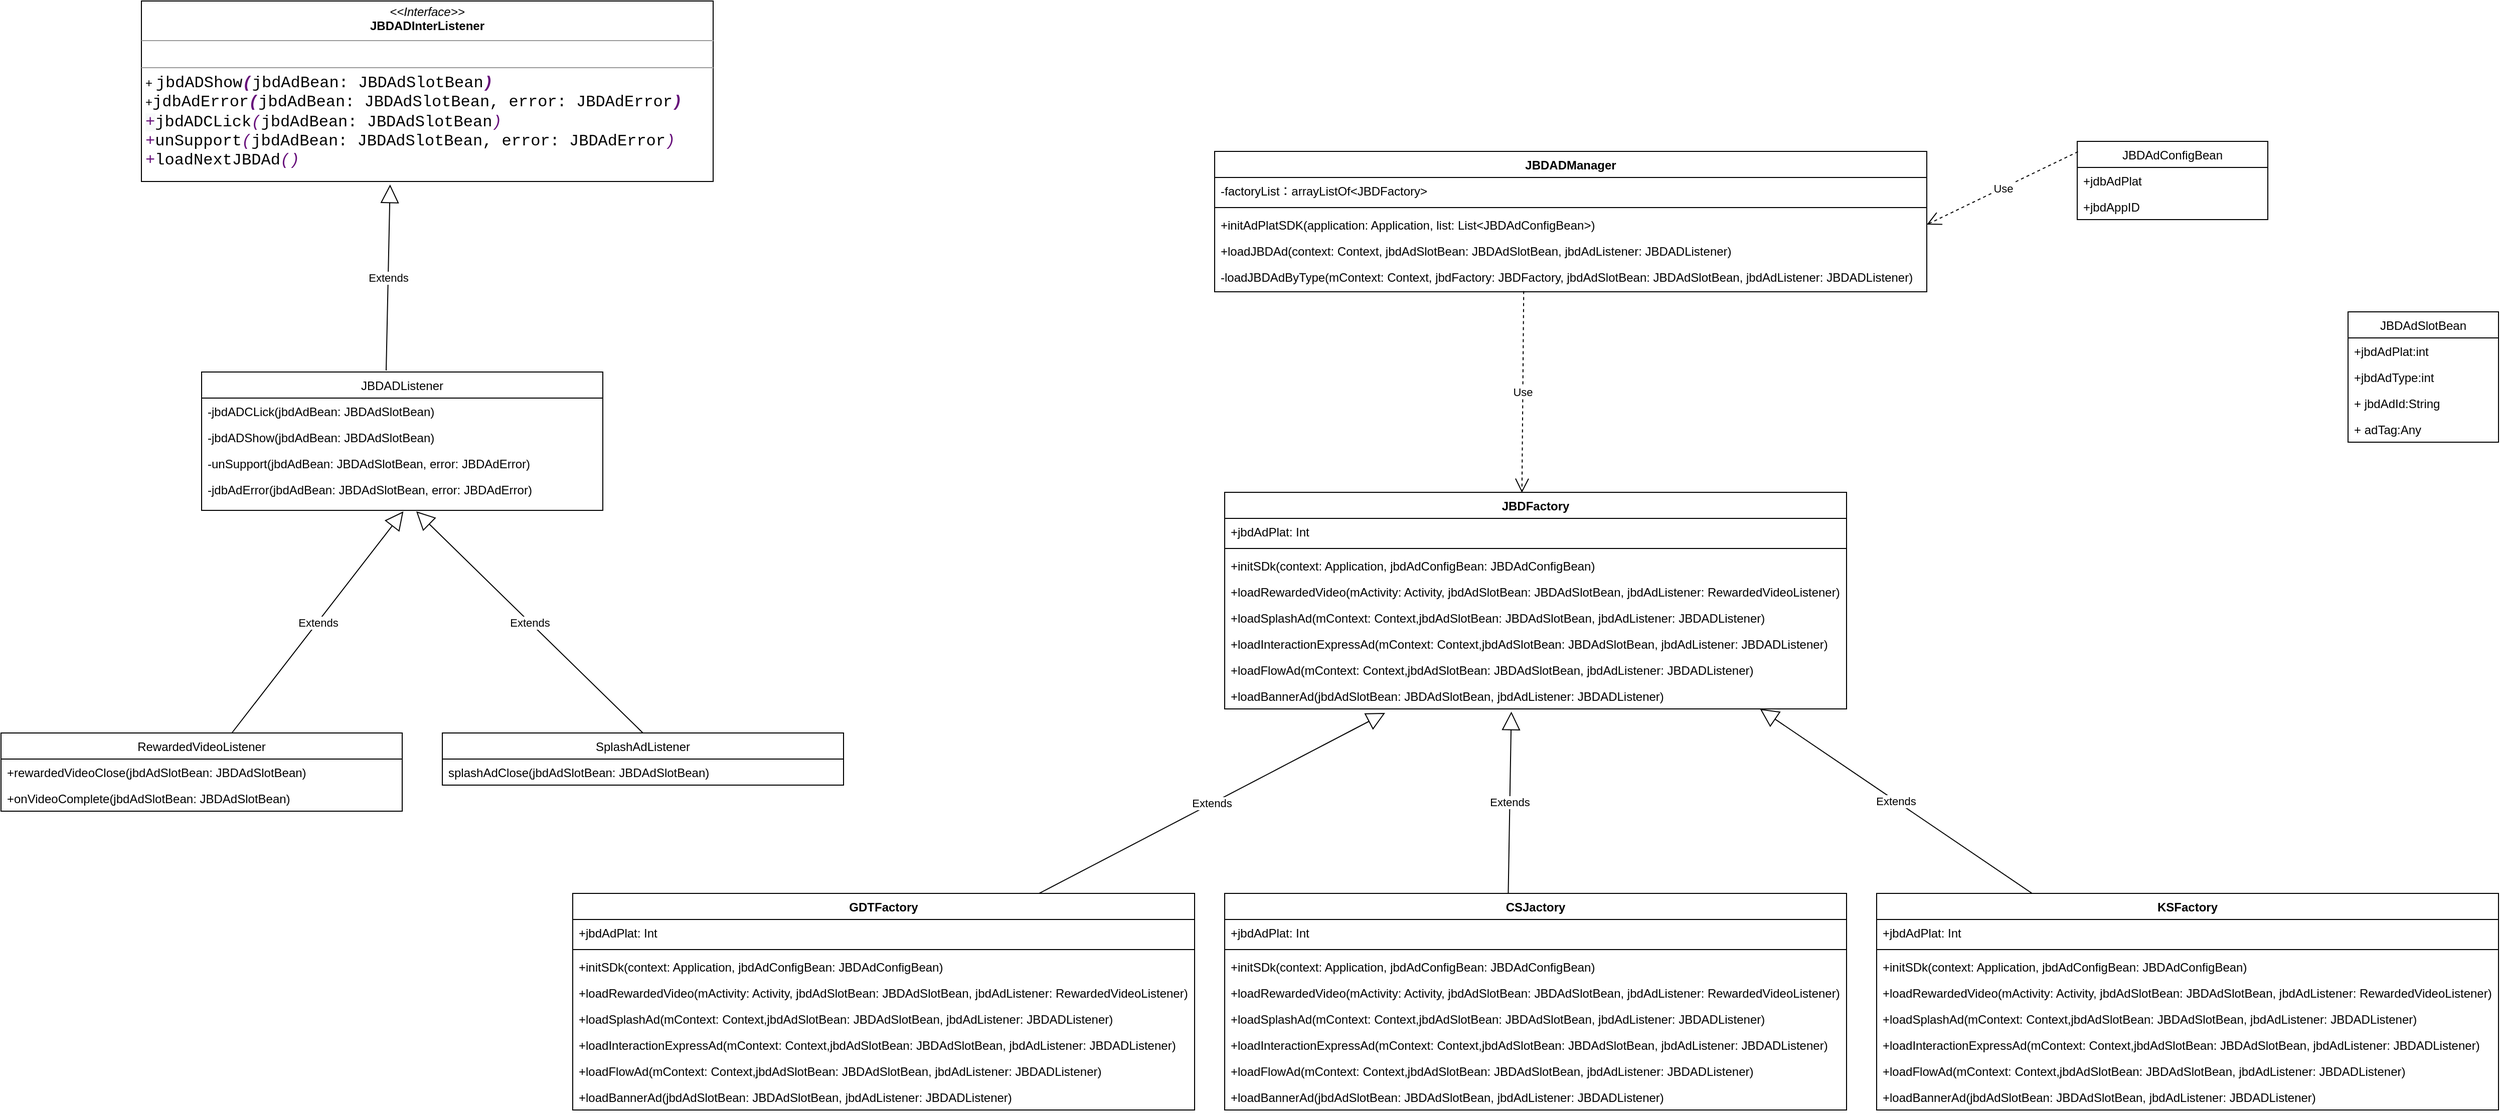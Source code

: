 <mxfile version="13.5.5" type="github" pages="2">
  <diagram id="5dPPpYAP-PKiB_ua91mX" name="Page-1">
    <mxGraphModel dx="6144" dy="1590" grid="1" gridSize="10" guides="1" tooltips="1" connect="1" arrows="1" fold="1" page="1" pageScale="1" pageWidth="3300" pageHeight="4681" math="0" shadow="0">
      <root>
        <mxCell id="0" />
        <mxCell id="1" parent="0" />
        <mxCell id="3NJFldnpDI_Of29Jazui-77" value="Extends" style="endArrow=block;endSize=16;endFill=0;html=1;entryX=0.503;entryY=1.029;entryDx=0;entryDy=0;entryPerimeter=0;" edge="1" parent="1" source="3NJFldnpDI_Of29Jazui-73" target="3NJFldnpDI_Of29Jazui-58">
          <mxGeometry width="160" relative="1" as="geometry">
            <mxPoint x="-260" y="1650" as="sourcePoint" />
            <mxPoint x="-100" y="1650" as="targetPoint" />
          </mxGeometry>
        </mxCell>
        <mxCell id="3NJFldnpDI_Of29Jazui-81" value="Extends" style="endArrow=block;endSize=16;endFill=0;html=1;exitX=0.5;exitY=0;exitDx=0;exitDy=0;entryX=0.535;entryY=1.029;entryDx=0;entryDy=0;entryPerimeter=0;" edge="1" parent="1" source="3NJFldnpDI_Of29Jazui-78" target="3NJFldnpDI_Of29Jazui-58">
          <mxGeometry width="160" relative="1" as="geometry">
            <mxPoint x="-260" y="1750" as="sourcePoint" />
            <mxPoint x="-110" y="1640" as="targetPoint" />
          </mxGeometry>
        </mxCell>
        <mxCell id="3NJFldnpDI_Of29Jazui-105" value="Extends" style="endArrow=block;endSize=16;endFill=0;html=1;exitX=0.75;exitY=0;exitDx=0;exitDy=0;" edge="1" parent="1" source="3NJFldnpDI_Of29Jazui-130">
          <mxGeometry width="160" relative="1" as="geometry">
            <mxPoint x="492.76" y="1917.192" as="sourcePoint" />
            <mxPoint x="850" y="1780" as="targetPoint" />
          </mxGeometry>
        </mxCell>
        <mxCell id="3NJFldnpDI_Of29Jazui-107" value="Extends" style="endArrow=block;endSize=16;endFill=0;html=1;entryX=0.461;entryY=1.104;entryDx=0;entryDy=0;entryPerimeter=0;exitX=0.456;exitY=0.001;exitDx=0;exitDy=0;exitPerimeter=0;" edge="1" parent="1" source="3NJFldnpDI_Of29Jazui-139" target="3NJFldnpDI_Of29Jazui-86">
          <mxGeometry width="160" relative="1" as="geometry">
            <mxPoint x="972.1" y="1916.976" as="sourcePoint" />
            <mxPoint x="1000" y="1790" as="targetPoint" />
          </mxGeometry>
        </mxCell>
        <mxCell id="3NJFldnpDI_Of29Jazui-117" value="Extends" style="endArrow=block;endSize=16;endFill=0;html=1;entryX=0.461;entryY=1.104;entryDx=0;entryDy=0;entryPerimeter=0;exitX=0.25;exitY=0;exitDx=0;exitDy=0;" edge="1" parent="1" source="3NJFldnpDI_Of29Jazui-149">
          <mxGeometry width="160" relative="1" as="geometry">
            <mxPoint x="1476.4" y="1915.896" as="sourcePoint" />
            <mxPoint x="1223.72" y="1776.004" as="targetPoint" />
          </mxGeometry>
        </mxCell>
        <mxCell id="3NJFldnpDI_Of29Jazui-124" value="Use" style="endArrow=open;endSize=12;dashed=1;html=1;exitX=0.434;exitY=0.974;exitDx=0;exitDy=0;exitPerimeter=0;entryX=0.478;entryY=0.002;entryDx=0;entryDy=0;entryPerimeter=0;" edge="1" parent="1" source="3NJFldnpDI_Of29Jazui-121" target="3NJFldnpDI_Of29Jazui-51">
          <mxGeometry width="160" relative="1" as="geometry">
            <mxPoint x="790" y="1450" as="sourcePoint" />
            <mxPoint x="950" y="1450" as="targetPoint" />
          </mxGeometry>
        </mxCell>
        <mxCell id="3NJFldnpDI_Of29Jazui-118" value="JBDADManager" style="swimlane;fontStyle=1;align=center;verticalAlign=top;childLayout=stackLayout;horizontal=1;startSize=26;horizontalStack=0;resizeParent=1;resizeParentMax=0;resizeLast=0;collapsible=1;marginBottom=0;" vertex="1" parent="1">
          <mxGeometry x="680" y="1220" width="710" height="140" as="geometry" />
        </mxCell>
        <mxCell id="3NJFldnpDI_Of29Jazui-119" value="-factoryList：arrayListOf&lt;JBDFactory&gt;" style="text;strokeColor=none;fillColor=none;align=left;verticalAlign=top;spacingLeft=4;spacingRight=4;overflow=hidden;rotatable=0;points=[[0,0.5],[1,0.5]];portConstraint=eastwest;" vertex="1" parent="3NJFldnpDI_Of29Jazui-118">
          <mxGeometry y="26" width="710" height="26" as="geometry" />
        </mxCell>
        <mxCell id="3NJFldnpDI_Of29Jazui-120" value="" style="line;strokeWidth=1;fillColor=none;align=left;verticalAlign=middle;spacingTop=-1;spacingLeft=3;spacingRight=3;rotatable=0;labelPosition=right;points=[];portConstraint=eastwest;" vertex="1" parent="3NJFldnpDI_Of29Jazui-118">
          <mxGeometry y="52" width="710" height="8" as="geometry" />
        </mxCell>
        <mxCell id="3NJFldnpDI_Of29Jazui-122" value="+initAdPlatSDK(application: Application, list: List&lt;JBDAdConfigBean&gt;)" style="text;strokeColor=none;fillColor=none;align=left;verticalAlign=top;spacingLeft=4;spacingRight=4;overflow=hidden;rotatable=0;points=[[0,0.5],[1,0.5]];portConstraint=eastwest;" vertex="1" parent="3NJFldnpDI_Of29Jazui-118">
          <mxGeometry y="60" width="710" height="26" as="geometry" />
        </mxCell>
        <mxCell id="3NJFldnpDI_Of29Jazui-123" value="+loadJBDAd(context: Context, jbdAdSlotBean: JBDAdSlotBean, jbdAdListener: JBDADListener)" style="text;strokeColor=none;fillColor=none;align=left;verticalAlign=top;spacingLeft=4;spacingRight=4;overflow=hidden;rotatable=0;points=[[0,0.5],[1,0.5]];portConstraint=eastwest;" vertex="1" parent="3NJFldnpDI_Of29Jazui-118">
          <mxGeometry y="86" width="710" height="26" as="geometry" />
        </mxCell>
        <mxCell id="3NJFldnpDI_Of29Jazui-121" value="-loadJBDAdByType(mContext: Context, jbdFactory: JBDFactory, jbdAdSlotBean: JBDAdSlotBean, jbdAdListener: JBDADListener)" style="text;strokeColor=none;fillColor=none;align=left;verticalAlign=top;spacingLeft=4;spacingRight=4;overflow=hidden;rotatable=0;points=[[0,0.5],[1,0.5]];portConstraint=eastwest;" vertex="1" parent="3NJFldnpDI_Of29Jazui-118">
          <mxGeometry y="112" width="710" height="28" as="geometry" />
        </mxCell>
        <mxCell id="3NJFldnpDI_Of29Jazui-51" value="JBDFactory" style="swimlane;fontStyle=1;align=center;verticalAlign=top;childLayout=stackLayout;horizontal=1;startSize=26;horizontalStack=0;resizeParent=1;resizeParentMax=0;resizeLast=0;collapsible=1;marginBottom=0;" vertex="1" parent="1">
          <mxGeometry x="690" y="1560" width="620" height="216" as="geometry" />
        </mxCell>
        <mxCell id="3NJFldnpDI_Of29Jazui-52" value="+jbdAdPlat: Int" style="text;strokeColor=none;fillColor=none;align=left;verticalAlign=top;spacingLeft=4;spacingRight=4;overflow=hidden;rotatable=0;points=[[0,0.5],[1,0.5]];portConstraint=eastwest;" vertex="1" parent="3NJFldnpDI_Of29Jazui-51">
          <mxGeometry y="26" width="620" height="26" as="geometry" />
        </mxCell>
        <mxCell id="3NJFldnpDI_Of29Jazui-53" value="" style="line;strokeWidth=1;fillColor=none;align=left;verticalAlign=middle;spacingTop=-1;spacingLeft=3;spacingRight=3;rotatable=0;labelPosition=right;points=[];portConstraint=eastwest;" vertex="1" parent="3NJFldnpDI_Of29Jazui-51">
          <mxGeometry y="52" width="620" height="8" as="geometry" />
        </mxCell>
        <mxCell id="3NJFldnpDI_Of29Jazui-54" value="+initSDk(context: Application, jbdAdConfigBean: JBDAdConfigBean)" style="text;strokeColor=none;fillColor=none;align=left;verticalAlign=top;spacingLeft=4;spacingRight=4;overflow=hidden;rotatable=0;points=[[0,0.5],[1,0.5]];portConstraint=eastwest;" vertex="1" parent="3NJFldnpDI_Of29Jazui-51">
          <mxGeometry y="60" width="620" height="26" as="geometry" />
        </mxCell>
        <mxCell id="3NJFldnpDI_Of29Jazui-82" value="+loadRewardedVideo(mActivity: Activity, jbdAdSlotBean: JBDAdSlotBean, jbdAdListener: RewardedVideoListener)" style="text;strokeColor=none;fillColor=none;align=left;verticalAlign=top;spacingLeft=4;spacingRight=4;overflow=hidden;rotatable=0;points=[[0,0.5],[1,0.5]];portConstraint=eastwest;" vertex="1" parent="3NJFldnpDI_Of29Jazui-51">
          <mxGeometry y="86" width="620" height="26" as="geometry" />
        </mxCell>
        <mxCell id="3NJFldnpDI_Of29Jazui-83" value="+loadSplashAd(mContext: Context,jbdAdSlotBean: JBDAdSlotBean, jbdAdListener: JBDADListener)" style="text;strokeColor=none;fillColor=none;align=left;verticalAlign=top;spacingLeft=4;spacingRight=4;overflow=hidden;rotatable=0;points=[[0,0.5],[1,0.5]];portConstraint=eastwest;" vertex="1" parent="3NJFldnpDI_Of29Jazui-51">
          <mxGeometry y="112" width="620" height="26" as="geometry" />
        </mxCell>
        <mxCell id="3NJFldnpDI_Of29Jazui-84" value="+loadInteractionExpressAd(mContext: Context,jbdAdSlotBean: JBDAdSlotBean, jbdAdListener: JBDADListener)" style="text;strokeColor=none;fillColor=none;align=left;verticalAlign=top;spacingLeft=4;spacingRight=4;overflow=hidden;rotatable=0;points=[[0,0.5],[1,0.5]];portConstraint=eastwest;" vertex="1" parent="3NJFldnpDI_Of29Jazui-51">
          <mxGeometry y="138" width="620" height="26" as="geometry" />
        </mxCell>
        <mxCell id="3NJFldnpDI_Of29Jazui-85" value="+loadFlowAd(mContext: Context,jbdAdSlotBean: JBDAdSlotBean, jbdAdListener: JBDADListener)" style="text;strokeColor=none;fillColor=none;align=left;verticalAlign=top;spacingLeft=4;spacingRight=4;overflow=hidden;rotatable=0;points=[[0,0.5],[1,0.5]];portConstraint=eastwest;" vertex="1" parent="3NJFldnpDI_Of29Jazui-51">
          <mxGeometry y="164" width="620" height="26" as="geometry" />
        </mxCell>
        <mxCell id="3NJFldnpDI_Of29Jazui-86" value="+loadBannerAd(jbdAdSlotBean: JBDAdSlotBean, jbdAdListener: JBDADListener)" style="text;strokeColor=none;fillColor=none;align=left;verticalAlign=top;spacingLeft=4;spacingRight=4;overflow=hidden;rotatable=0;points=[[0,0.5],[1,0.5]];portConstraint=eastwest;" vertex="1" parent="3NJFldnpDI_Of29Jazui-51">
          <mxGeometry y="190" width="620" height="26" as="geometry" />
        </mxCell>
        <mxCell id="3NJFldnpDI_Of29Jazui-183" value="JBDAdSlotBean" style="swimlane;fontStyle=0;childLayout=stackLayout;horizontal=1;startSize=26;fillColor=none;horizontalStack=0;resizeParent=1;resizeParentMax=0;resizeLast=0;collapsible=1;marginBottom=0;" vertex="1" parent="1">
          <mxGeometry x="1810" y="1380" width="150" height="130" as="geometry" />
        </mxCell>
        <mxCell id="3NJFldnpDI_Of29Jazui-184" value="+jbdAdPlat:int" style="text;strokeColor=none;fillColor=none;align=left;verticalAlign=top;spacingLeft=4;spacingRight=4;overflow=hidden;rotatable=0;points=[[0,0.5],[1,0.5]];portConstraint=eastwest;" vertex="1" parent="3NJFldnpDI_Of29Jazui-183">
          <mxGeometry y="26" width="150" height="26" as="geometry" />
        </mxCell>
        <mxCell id="3NJFldnpDI_Of29Jazui-188" value="+jbdAdType:int" style="text;strokeColor=none;fillColor=none;align=left;verticalAlign=top;spacingLeft=4;spacingRight=4;overflow=hidden;rotatable=0;points=[[0,0.5],[1,0.5]];portConstraint=eastwest;" vertex="1" parent="3NJFldnpDI_Of29Jazui-183">
          <mxGeometry y="52" width="150" height="26" as="geometry" />
        </mxCell>
        <mxCell id="3NJFldnpDI_Of29Jazui-185" value="+ jbdAdId:String" style="text;strokeColor=none;fillColor=none;align=left;verticalAlign=top;spacingLeft=4;spacingRight=4;overflow=hidden;rotatable=0;points=[[0,0.5],[1,0.5]];portConstraint=eastwest;" vertex="1" parent="3NJFldnpDI_Of29Jazui-183">
          <mxGeometry y="78" width="150" height="26" as="geometry" />
        </mxCell>
        <mxCell id="3NJFldnpDI_Of29Jazui-186" value="+ adTag:Any" style="text;strokeColor=none;fillColor=none;align=left;verticalAlign=top;spacingLeft=4;spacingRight=4;overflow=hidden;rotatable=0;points=[[0,0.5],[1,0.5]];portConstraint=eastwest;" vertex="1" parent="3NJFldnpDI_Of29Jazui-183">
          <mxGeometry y="104" width="150" height="26" as="geometry" />
        </mxCell>
        <mxCell id="3NJFldnpDI_Of29Jazui-30" value="JBDAdConfigBean" style="swimlane;fontStyle=0;childLayout=stackLayout;horizontal=1;startSize=26;fillColor=none;horizontalStack=0;resizeParent=1;resizeParentMax=0;resizeLast=0;collapsible=1;marginBottom=0;" vertex="1" parent="1">
          <mxGeometry x="1540" y="1210" width="190" height="78" as="geometry" />
        </mxCell>
        <mxCell id="3NJFldnpDI_Of29Jazui-32" value="+jdbAdPlat" style="text;strokeColor=none;fillColor=none;align=left;verticalAlign=top;spacingLeft=4;spacingRight=4;overflow=hidden;rotatable=0;points=[[0,0.5],[1,0.5]];portConstraint=eastwest;" vertex="1" parent="3NJFldnpDI_Of29Jazui-30">
          <mxGeometry y="26" width="190" height="26" as="geometry" />
        </mxCell>
        <mxCell id="3NJFldnpDI_Of29Jazui-170" value="+jbdAppID" style="text;strokeColor=none;fillColor=none;align=left;verticalAlign=top;spacingLeft=4;spacingRight=4;overflow=hidden;rotatable=0;points=[[0,0.5],[1,0.5]];portConstraint=eastwest;" vertex="1" parent="3NJFldnpDI_Of29Jazui-30">
          <mxGeometry y="52" width="190" height="26" as="geometry" />
        </mxCell>
        <mxCell id="3NJFldnpDI_Of29Jazui-139" value="CSJactory" style="swimlane;fontStyle=1;align=center;verticalAlign=top;childLayout=stackLayout;horizontal=1;startSize=26;horizontalStack=0;resizeParent=1;resizeParentMax=0;resizeLast=0;collapsible=1;marginBottom=0;" vertex="1" parent="1">
          <mxGeometry x="690" y="1960" width="620" height="216" as="geometry" />
        </mxCell>
        <mxCell id="3NJFldnpDI_Of29Jazui-140" value="+jbdAdPlat: Int" style="text;strokeColor=none;fillColor=none;align=left;verticalAlign=top;spacingLeft=4;spacingRight=4;overflow=hidden;rotatable=0;points=[[0,0.5],[1,0.5]];portConstraint=eastwest;" vertex="1" parent="3NJFldnpDI_Of29Jazui-139">
          <mxGeometry y="26" width="620" height="26" as="geometry" />
        </mxCell>
        <mxCell id="3NJFldnpDI_Of29Jazui-141" value="" style="line;strokeWidth=1;fillColor=none;align=left;verticalAlign=middle;spacingTop=-1;spacingLeft=3;spacingRight=3;rotatable=0;labelPosition=right;points=[];portConstraint=eastwest;" vertex="1" parent="3NJFldnpDI_Of29Jazui-139">
          <mxGeometry y="52" width="620" height="8" as="geometry" />
        </mxCell>
        <mxCell id="3NJFldnpDI_Of29Jazui-142" value="+initSDk(context: Application, jbdAdConfigBean: JBDAdConfigBean)" style="text;strokeColor=none;fillColor=none;align=left;verticalAlign=top;spacingLeft=4;spacingRight=4;overflow=hidden;rotatable=0;points=[[0,0.5],[1,0.5]];portConstraint=eastwest;" vertex="1" parent="3NJFldnpDI_Of29Jazui-139">
          <mxGeometry y="60" width="620" height="26" as="geometry" />
        </mxCell>
        <mxCell id="3NJFldnpDI_Of29Jazui-143" value="+loadRewardedVideo(mActivity: Activity, jbdAdSlotBean: JBDAdSlotBean, jbdAdListener: RewardedVideoListener)" style="text;strokeColor=none;fillColor=none;align=left;verticalAlign=top;spacingLeft=4;spacingRight=4;overflow=hidden;rotatable=0;points=[[0,0.5],[1,0.5]];portConstraint=eastwest;" vertex="1" parent="3NJFldnpDI_Of29Jazui-139">
          <mxGeometry y="86" width="620" height="26" as="geometry" />
        </mxCell>
        <mxCell id="3NJFldnpDI_Of29Jazui-144" value="+loadSplashAd(mContext: Context,jbdAdSlotBean: JBDAdSlotBean, jbdAdListener: JBDADListener)" style="text;strokeColor=none;fillColor=none;align=left;verticalAlign=top;spacingLeft=4;spacingRight=4;overflow=hidden;rotatable=0;points=[[0,0.5],[1,0.5]];portConstraint=eastwest;" vertex="1" parent="3NJFldnpDI_Of29Jazui-139">
          <mxGeometry y="112" width="620" height="26" as="geometry" />
        </mxCell>
        <mxCell id="3NJFldnpDI_Of29Jazui-145" value="+loadInteractionExpressAd(mContext: Context,jbdAdSlotBean: JBDAdSlotBean, jbdAdListener: JBDADListener)" style="text;strokeColor=none;fillColor=none;align=left;verticalAlign=top;spacingLeft=4;spacingRight=4;overflow=hidden;rotatable=0;points=[[0,0.5],[1,0.5]];portConstraint=eastwest;" vertex="1" parent="3NJFldnpDI_Of29Jazui-139">
          <mxGeometry y="138" width="620" height="26" as="geometry" />
        </mxCell>
        <mxCell id="3NJFldnpDI_Of29Jazui-146" value="+loadFlowAd(mContext: Context,jbdAdSlotBean: JBDAdSlotBean, jbdAdListener: JBDADListener)" style="text;strokeColor=none;fillColor=none;align=left;verticalAlign=top;spacingLeft=4;spacingRight=4;overflow=hidden;rotatable=0;points=[[0,0.5],[1,0.5]];portConstraint=eastwest;" vertex="1" parent="3NJFldnpDI_Of29Jazui-139">
          <mxGeometry y="164" width="620" height="26" as="geometry" />
        </mxCell>
        <mxCell id="3NJFldnpDI_Of29Jazui-147" value="+loadBannerAd(jbdAdSlotBean: JBDAdSlotBean, jbdAdListener: JBDADListener)" style="text;strokeColor=none;fillColor=none;align=left;verticalAlign=top;spacingLeft=4;spacingRight=4;overflow=hidden;rotatable=0;points=[[0,0.5],[1,0.5]];portConstraint=eastwest;" vertex="1" parent="3NJFldnpDI_Of29Jazui-139">
          <mxGeometry y="190" width="620" height="26" as="geometry" />
        </mxCell>
        <mxCell id="3NJFldnpDI_Of29Jazui-130" value="GDTFactory" style="swimlane;fontStyle=1;align=center;verticalAlign=top;childLayout=stackLayout;horizontal=1;startSize=26;horizontalStack=0;resizeParent=1;resizeParentMax=0;resizeLast=0;collapsible=1;marginBottom=0;" vertex="1" parent="1">
          <mxGeometry x="40" y="1960" width="620" height="216" as="geometry" />
        </mxCell>
        <mxCell id="3NJFldnpDI_Of29Jazui-131" value="+jbdAdPlat: Int" style="text;strokeColor=none;fillColor=none;align=left;verticalAlign=top;spacingLeft=4;spacingRight=4;overflow=hidden;rotatable=0;points=[[0,0.5],[1,0.5]];portConstraint=eastwest;" vertex="1" parent="3NJFldnpDI_Of29Jazui-130">
          <mxGeometry y="26" width="620" height="26" as="geometry" />
        </mxCell>
        <mxCell id="3NJFldnpDI_Of29Jazui-132" value="" style="line;strokeWidth=1;fillColor=none;align=left;verticalAlign=middle;spacingTop=-1;spacingLeft=3;spacingRight=3;rotatable=0;labelPosition=right;points=[];portConstraint=eastwest;" vertex="1" parent="3NJFldnpDI_Of29Jazui-130">
          <mxGeometry y="52" width="620" height="8" as="geometry" />
        </mxCell>
        <mxCell id="3NJFldnpDI_Of29Jazui-133" value="+initSDk(context: Application, jbdAdConfigBean: JBDAdConfigBean)" style="text;strokeColor=none;fillColor=none;align=left;verticalAlign=top;spacingLeft=4;spacingRight=4;overflow=hidden;rotatable=0;points=[[0,0.5],[1,0.5]];portConstraint=eastwest;" vertex="1" parent="3NJFldnpDI_Of29Jazui-130">
          <mxGeometry y="60" width="620" height="26" as="geometry" />
        </mxCell>
        <mxCell id="3NJFldnpDI_Of29Jazui-134" value="+loadRewardedVideo(mActivity: Activity, jbdAdSlotBean: JBDAdSlotBean, jbdAdListener: RewardedVideoListener)" style="text;strokeColor=none;fillColor=none;align=left;verticalAlign=top;spacingLeft=4;spacingRight=4;overflow=hidden;rotatable=0;points=[[0,0.5],[1,0.5]];portConstraint=eastwest;" vertex="1" parent="3NJFldnpDI_Of29Jazui-130">
          <mxGeometry y="86" width="620" height="26" as="geometry" />
        </mxCell>
        <mxCell id="3NJFldnpDI_Of29Jazui-135" value="+loadSplashAd(mContext: Context,jbdAdSlotBean: JBDAdSlotBean, jbdAdListener: JBDADListener)" style="text;strokeColor=none;fillColor=none;align=left;verticalAlign=top;spacingLeft=4;spacingRight=4;overflow=hidden;rotatable=0;points=[[0,0.5],[1,0.5]];portConstraint=eastwest;" vertex="1" parent="3NJFldnpDI_Of29Jazui-130">
          <mxGeometry y="112" width="620" height="26" as="geometry" />
        </mxCell>
        <mxCell id="3NJFldnpDI_Of29Jazui-136" value="+loadInteractionExpressAd(mContext: Context,jbdAdSlotBean: JBDAdSlotBean, jbdAdListener: JBDADListener)" style="text;strokeColor=none;fillColor=none;align=left;verticalAlign=top;spacingLeft=4;spacingRight=4;overflow=hidden;rotatable=0;points=[[0,0.5],[1,0.5]];portConstraint=eastwest;" vertex="1" parent="3NJFldnpDI_Of29Jazui-130">
          <mxGeometry y="138" width="620" height="26" as="geometry" />
        </mxCell>
        <mxCell id="3NJFldnpDI_Of29Jazui-137" value="+loadFlowAd(mContext: Context,jbdAdSlotBean: JBDAdSlotBean, jbdAdListener: JBDADListener)" style="text;strokeColor=none;fillColor=none;align=left;verticalAlign=top;spacingLeft=4;spacingRight=4;overflow=hidden;rotatable=0;points=[[0,0.5],[1,0.5]];portConstraint=eastwest;" vertex="1" parent="3NJFldnpDI_Of29Jazui-130">
          <mxGeometry y="164" width="620" height="26" as="geometry" />
        </mxCell>
        <mxCell id="3NJFldnpDI_Of29Jazui-138" value="+loadBannerAd(jbdAdSlotBean: JBDAdSlotBean, jbdAdListener: JBDADListener)" style="text;strokeColor=none;fillColor=none;align=left;verticalAlign=top;spacingLeft=4;spacingRight=4;overflow=hidden;rotatable=0;points=[[0,0.5],[1,0.5]];portConstraint=eastwest;" vertex="1" parent="3NJFldnpDI_Of29Jazui-130">
          <mxGeometry y="190" width="620" height="26" as="geometry" />
        </mxCell>
        <mxCell id="3NJFldnpDI_Of29Jazui-149" value="KSFactory" style="swimlane;fontStyle=1;align=center;verticalAlign=top;childLayout=stackLayout;horizontal=1;startSize=26;horizontalStack=0;resizeParent=1;resizeParentMax=0;resizeLast=0;collapsible=1;marginBottom=0;" vertex="1" parent="1">
          <mxGeometry x="1340" y="1960" width="620" height="216" as="geometry" />
        </mxCell>
        <mxCell id="3NJFldnpDI_Of29Jazui-150" value="+jbdAdPlat: Int" style="text;strokeColor=none;fillColor=none;align=left;verticalAlign=top;spacingLeft=4;spacingRight=4;overflow=hidden;rotatable=0;points=[[0,0.5],[1,0.5]];portConstraint=eastwest;" vertex="1" parent="3NJFldnpDI_Of29Jazui-149">
          <mxGeometry y="26" width="620" height="26" as="geometry" />
        </mxCell>
        <mxCell id="3NJFldnpDI_Of29Jazui-151" value="" style="line;strokeWidth=1;fillColor=none;align=left;verticalAlign=middle;spacingTop=-1;spacingLeft=3;spacingRight=3;rotatable=0;labelPosition=right;points=[];portConstraint=eastwest;" vertex="1" parent="3NJFldnpDI_Of29Jazui-149">
          <mxGeometry y="52" width="620" height="8" as="geometry" />
        </mxCell>
        <mxCell id="3NJFldnpDI_Of29Jazui-152" value="+initSDk(context: Application, jbdAdConfigBean: JBDAdConfigBean)" style="text;strokeColor=none;fillColor=none;align=left;verticalAlign=top;spacingLeft=4;spacingRight=4;overflow=hidden;rotatable=0;points=[[0,0.5],[1,0.5]];portConstraint=eastwest;" vertex="1" parent="3NJFldnpDI_Of29Jazui-149">
          <mxGeometry y="60" width="620" height="26" as="geometry" />
        </mxCell>
        <mxCell id="3NJFldnpDI_Of29Jazui-153" value="+loadRewardedVideo(mActivity: Activity, jbdAdSlotBean: JBDAdSlotBean, jbdAdListener: RewardedVideoListener)" style="text;strokeColor=none;fillColor=none;align=left;verticalAlign=top;spacingLeft=4;spacingRight=4;overflow=hidden;rotatable=0;points=[[0,0.5],[1,0.5]];portConstraint=eastwest;" vertex="1" parent="3NJFldnpDI_Of29Jazui-149">
          <mxGeometry y="86" width="620" height="26" as="geometry" />
        </mxCell>
        <mxCell id="3NJFldnpDI_Of29Jazui-154" value="+loadSplashAd(mContext: Context,jbdAdSlotBean: JBDAdSlotBean, jbdAdListener: JBDADListener)" style="text;strokeColor=none;fillColor=none;align=left;verticalAlign=top;spacingLeft=4;spacingRight=4;overflow=hidden;rotatable=0;points=[[0,0.5],[1,0.5]];portConstraint=eastwest;" vertex="1" parent="3NJFldnpDI_Of29Jazui-149">
          <mxGeometry y="112" width="620" height="26" as="geometry" />
        </mxCell>
        <mxCell id="3NJFldnpDI_Of29Jazui-155" value="+loadInteractionExpressAd(mContext: Context,jbdAdSlotBean: JBDAdSlotBean, jbdAdListener: JBDADListener)" style="text;strokeColor=none;fillColor=none;align=left;verticalAlign=top;spacingLeft=4;spacingRight=4;overflow=hidden;rotatable=0;points=[[0,0.5],[1,0.5]];portConstraint=eastwest;" vertex="1" parent="3NJFldnpDI_Of29Jazui-149">
          <mxGeometry y="138" width="620" height="26" as="geometry" />
        </mxCell>
        <mxCell id="3NJFldnpDI_Of29Jazui-156" value="+loadFlowAd(mContext: Context,jbdAdSlotBean: JBDAdSlotBean, jbdAdListener: JBDADListener)" style="text;strokeColor=none;fillColor=none;align=left;verticalAlign=top;spacingLeft=4;spacingRight=4;overflow=hidden;rotatable=0;points=[[0,0.5],[1,0.5]];portConstraint=eastwest;" vertex="1" parent="3NJFldnpDI_Of29Jazui-149">
          <mxGeometry y="164" width="620" height="26" as="geometry" />
        </mxCell>
        <mxCell id="3NJFldnpDI_Of29Jazui-157" value="+loadBannerAd(jbdAdSlotBean: JBDAdSlotBean, jbdAdListener: JBDADListener)" style="text;strokeColor=none;fillColor=none;align=left;verticalAlign=top;spacingLeft=4;spacingRight=4;overflow=hidden;rotatable=0;points=[[0,0.5],[1,0.5]];portConstraint=eastwest;" vertex="1" parent="3NJFldnpDI_Of29Jazui-149">
          <mxGeometry y="190" width="620" height="26" as="geometry" />
        </mxCell>
        <mxCell id="3NJFldnpDI_Of29Jazui-165" value="&lt;p style=&quot;margin: 0px ; margin-top: 4px ; text-align: center&quot;&gt;&lt;i&gt;&amp;lt;&amp;lt;Interface&amp;gt;&amp;gt;&lt;/i&gt;&lt;br&gt;&lt;b&gt;JBDADInterListener&lt;/b&gt;&lt;/p&gt;&lt;hr size=&quot;1&quot;&gt;&lt;p style=&quot;margin: 0px ; margin-left: 4px&quot;&gt;&lt;br&gt;&lt;/p&gt;&lt;hr size=&quot;1&quot;&gt;&lt;p style=&quot;margin: 0px ; margin-left: 4px&quot;&gt;+&amp;nbsp;&lt;span style=&quot;background-color: rgb(255 , 255 , 255) ; font-family: &amp;#34;courier new&amp;#34; ; font-size: 12pt&quot;&gt;jbdADShow&lt;/span&gt;&lt;span style=&quot;font-family: &amp;#34;courier new&amp;#34; ; font-size: 12pt ; color: rgb(102 , 14 , 122) ; font-weight: bold ; font-style: italic&quot;&gt;(&lt;/span&gt;&lt;span style=&quot;background-color: rgb(255 , 255 , 255) ; font-family: &amp;#34;courier new&amp;#34; ; font-size: 12pt&quot;&gt;jbdAdBean: JBDAdSlotBean&lt;/span&gt;&lt;span style=&quot;font-family: &amp;#34;courier new&amp;#34; ; font-size: 12pt ; color: rgb(102 , 14 , 122) ; font-weight: bold ; font-style: italic&quot;&gt;)&lt;/span&gt;&lt;/p&gt;&lt;p style=&quot;margin: 0px ; margin-left: 4px&quot;&gt;+&lt;span style=&quot;background-color: rgb(255 , 255 , 255) ; font-family: &amp;#34;courier new&amp;#34; ; font-size: 12pt&quot;&gt;jdbAdError&lt;/span&gt;&lt;span style=&quot;font-family: &amp;#34;courier new&amp;#34; ; font-size: 12pt ; color: rgb(102 , 14 , 122) ; font-weight: bold ; font-style: italic&quot;&gt;(&lt;/span&gt;&lt;span style=&quot;background-color: rgb(255 , 255 , 255) ; font-family: &amp;#34;courier new&amp;#34; ; font-size: 12pt&quot;&gt;jbdAdBean: JBDAdSlotBean, error: JBDAdError&lt;/span&gt;&lt;span style=&quot;font-family: &amp;#34;courier new&amp;#34; ; font-size: 12pt ; color: rgb(102 , 14 , 122) ; font-weight: bold ; font-style: italic&quot;&gt;)&lt;br&gt;&lt;/span&gt;&lt;font face=&quot;Courier New&quot;&gt;&lt;span style=&quot;font-size: 12pt ; background-color: rgb(248 , 249 , 250)&quot;&gt;&lt;font color=&quot;#660e7a&quot;&gt;&lt;i&gt;+&lt;/i&gt;&lt;/font&gt;&lt;/span&gt;&lt;span style=&quot;background-color: rgb(255 , 255 , 255) ; font-size: 12pt&quot;&gt;jbdADCLick&lt;/span&gt;&lt;span style=&quot;font-size: 12pt ; color: rgb(102 , 14 , 122) ; font-style: italic&quot;&gt;(&lt;/span&gt;&lt;span style=&quot;background-color: rgb(255 , 255 , 255) ; font-size: 12pt&quot;&gt;jbdAdBean: JBDAdSlotBean&lt;/span&gt;&lt;span style=&quot;font-size: 12pt ; color: rgb(102 , 14 , 122) ; font-style: italic&quot;&gt;)&lt;br&gt;+&lt;/span&gt;&lt;span style=&quot;background-color: rgb(255 , 255 , 255) ; font-size: 12pt&quot;&gt;unSupport&lt;/span&gt;&lt;span style=&quot;font-size: 12pt ; color: rgb(102 , 14 , 122) ; font-style: italic&quot;&gt;(&lt;/span&gt;&lt;span style=&quot;background-color: rgb(255 , 255 , 255) ; font-size: 12pt&quot;&gt;jbdAdBean: JBDAdSlotBean, error: JBDAdError&lt;/span&gt;&lt;span style=&quot;font-size: 12pt ; color: rgb(102 , 14 , 122) ; font-style: italic&quot;&gt;)&lt;/span&gt;&lt;/font&gt;&lt;/p&gt;&lt;p style=&quot;margin: 0px ; margin-left: 4px&quot;&gt;&lt;font face=&quot;Courier New&quot;&gt;&lt;span style=&quot;font-size: 12pt ; color: rgb(102 , 14 , 122) ; font-style: italic&quot;&gt;+&lt;/span&gt;&lt;span style=&quot;background-color: rgb(255 , 255 , 255) ; font-size: 12pt&quot;&gt;loadNextJBDAd&lt;/span&gt;&lt;span style=&quot;font-size: 12pt ; color: rgb(102 , 14 , 122) ; font-style: italic&quot;&gt;()&lt;/span&gt;&lt;/font&gt;&lt;/p&gt;" style="verticalAlign=top;align=left;overflow=fill;fontSize=12;fontFamily=Helvetica;html=1;" vertex="1" parent="1">
          <mxGeometry x="-390" y="1070" width="570" height="180" as="geometry" />
        </mxCell>
        <mxCell id="3NJFldnpDI_Of29Jazui-169" value="Extends" style="endArrow=block;endSize=16;endFill=0;html=1;entryX=0.435;entryY=1.017;entryDx=0;entryDy=0;exitX=0.46;exitY=-0.011;exitDx=0;exitDy=0;exitPerimeter=0;entryPerimeter=0;" edge="1" parent="1" source="3NJFldnpDI_Of29Jazui-55" target="3NJFldnpDI_Of29Jazui-165">
          <mxGeometry width="160" relative="1" as="geometry">
            <mxPoint x="-105" y="1420" as="sourcePoint" />
            <mxPoint x="50" y="1490" as="targetPoint" />
          </mxGeometry>
        </mxCell>
        <mxCell id="3NJFldnpDI_Of29Jazui-55" value="JBDADListener" style="swimlane;fontStyle=0;childLayout=stackLayout;horizontal=1;startSize=26;fillColor=none;horizontalStack=0;resizeParent=1;resizeParentMax=0;resizeLast=0;collapsible=1;marginBottom=0;" vertex="1" parent="1">
          <mxGeometry x="-330" y="1440" width="400" height="138" as="geometry">
            <mxRectangle x="660" y="310" width="110" height="26" as="alternateBounds" />
          </mxGeometry>
        </mxCell>
        <mxCell id="3NJFldnpDI_Of29Jazui-56" value="-jbdADCLick(jbdAdBean: JBDAdSlotBean)" style="text;strokeColor=none;fillColor=none;align=left;verticalAlign=top;spacingLeft=4;spacingRight=4;overflow=hidden;rotatable=0;points=[[0,0.5],[1,0.5]];portConstraint=eastwest;" vertex="1" parent="3NJFldnpDI_Of29Jazui-55">
          <mxGeometry y="26" width="400" height="26" as="geometry" />
        </mxCell>
        <mxCell id="3NJFldnpDI_Of29Jazui-57" value="-jbdADShow(jbdAdBean: JBDAdSlotBean)" style="text;strokeColor=none;fillColor=none;align=left;verticalAlign=top;spacingLeft=4;spacingRight=4;overflow=hidden;rotatable=0;points=[[0,0.5],[1,0.5]];portConstraint=eastwest;" vertex="1" parent="3NJFldnpDI_Of29Jazui-55">
          <mxGeometry y="52" width="400" height="26" as="geometry" />
        </mxCell>
        <mxCell id="3NJFldnpDI_Of29Jazui-68" value="-unSupport(jbdAdBean: JBDAdSlotBean, error: JBDAdError)" style="text;strokeColor=none;fillColor=none;align=left;verticalAlign=top;spacingLeft=4;spacingRight=4;overflow=hidden;rotatable=0;points=[[0,0.5],[1,0.5]];portConstraint=eastwest;" vertex="1" parent="3NJFldnpDI_Of29Jazui-55">
          <mxGeometry y="78" width="400" height="26" as="geometry" />
        </mxCell>
        <mxCell id="3NJFldnpDI_Of29Jazui-58" value="-jdbAdError(jbdAdBean: JBDAdSlotBean, error: JBDAdError)" style="text;strokeColor=none;fillColor=none;align=left;verticalAlign=top;spacingLeft=4;spacingRight=4;overflow=hidden;rotatable=0;points=[[0,0.5],[1,0.5]];portConstraint=eastwest;" vertex="1" parent="3NJFldnpDI_Of29Jazui-55">
          <mxGeometry y="104" width="400" height="34" as="geometry" />
        </mxCell>
        <mxCell id="3NJFldnpDI_Of29Jazui-73" value="RewardedVideoListener" style="swimlane;fontStyle=0;childLayout=stackLayout;horizontal=1;startSize=26;fillColor=none;horizontalStack=0;resizeParent=1;resizeParentMax=0;resizeLast=0;collapsible=1;marginBottom=0;" vertex="1" parent="1">
          <mxGeometry x="-530" y="1800" width="400" height="78" as="geometry" />
        </mxCell>
        <mxCell id="3NJFldnpDI_Of29Jazui-74" value="+rewardedVideoClose(jbdAdSlotBean: JBDAdSlotBean)" style="text;strokeColor=none;fillColor=none;align=left;verticalAlign=top;spacingLeft=4;spacingRight=4;overflow=hidden;rotatable=0;points=[[0,0.5],[1,0.5]];portConstraint=eastwest;" vertex="1" parent="3NJFldnpDI_Of29Jazui-73">
          <mxGeometry y="26" width="400" height="26" as="geometry" />
        </mxCell>
        <mxCell id="3NJFldnpDI_Of29Jazui-75" value="+onVideoComplete(jbdAdSlotBean: JBDAdSlotBean) " style="text;strokeColor=none;fillColor=none;align=left;verticalAlign=top;spacingLeft=4;spacingRight=4;overflow=hidden;rotatable=0;points=[[0,0.5],[1,0.5]];portConstraint=eastwest;" vertex="1" parent="3NJFldnpDI_Of29Jazui-73">
          <mxGeometry y="52" width="400" height="26" as="geometry" />
        </mxCell>
        <mxCell id="3NJFldnpDI_Of29Jazui-78" value="SplashAdListener" style="swimlane;fontStyle=0;childLayout=stackLayout;horizontal=1;startSize=26;fillColor=none;horizontalStack=0;resizeParent=1;resizeParentMax=0;resizeLast=0;collapsible=1;marginBottom=0;" vertex="1" parent="1">
          <mxGeometry x="-90" y="1800" width="400" height="52" as="geometry" />
        </mxCell>
        <mxCell id="3NJFldnpDI_Of29Jazui-79" value="splashAdClose(jbdAdSlotBean: JBDAdSlotBean)" style="text;strokeColor=none;fillColor=none;align=left;verticalAlign=top;spacingLeft=4;spacingRight=4;overflow=hidden;rotatable=0;points=[[0,0.5],[1,0.5]];portConstraint=eastwest;" vertex="1" parent="3NJFldnpDI_Of29Jazui-78">
          <mxGeometry y="26" width="400" height="26" as="geometry" />
        </mxCell>
        <mxCell id="3NJFldnpDI_Of29Jazui-189" value="Use" style="endArrow=open;endSize=12;dashed=1;html=1;entryX=1;entryY=0.5;entryDx=0;entryDy=0;exitX=0.004;exitY=0.132;exitDx=0;exitDy=0;exitPerimeter=0;" edge="1" parent="1" source="3NJFldnpDI_Of29Jazui-30" target="3NJFldnpDI_Of29Jazui-122">
          <mxGeometry width="160" relative="1" as="geometry">
            <mxPoint x="1430" y="1290" as="sourcePoint" />
            <mxPoint x="1590" y="1290" as="targetPoint" />
          </mxGeometry>
        </mxCell>
      </root>
    </mxGraphModel>
  </diagram>
  <diagram id="OCP0cATVZbceW_e8gg72" name="Page-2">
    <mxGraphModel dx="1422" dy="795" grid="1" gridSize="10" guides="1" tooltips="1" connect="1" arrows="1" fold="1" page="1" pageScale="1" pageWidth="3300" pageHeight="4681" math="0" shadow="0">
      <root>
        <mxCell id="O60NrnLCf73r-swLSQar-0" />
        <mxCell id="O60NrnLCf73r-swLSQar-1" parent="O60NrnLCf73r-swLSQar-0" />
      </root>
    </mxGraphModel>
  </diagram>
</mxfile>
